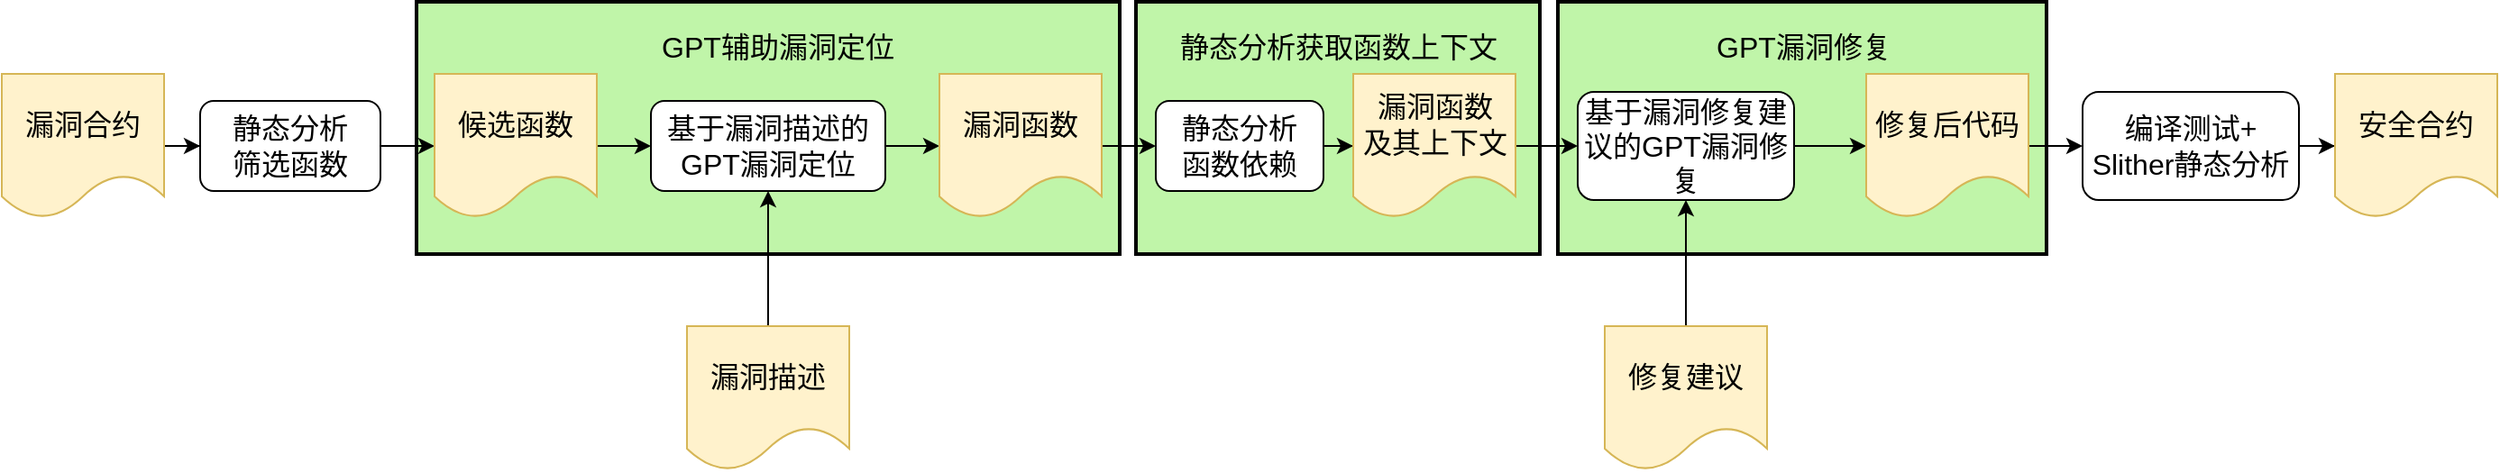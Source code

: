 <mxfile version="22.1.7" type="github">
  <diagram name="Page-1" id="74b105a0-9070-1c63-61bc-23e55f88626e">
    <mxGraphModel dx="2026" dy="1119" grid="1" gridSize="10" guides="1" tooltips="1" connect="1" arrows="1" fold="1" page="1" pageScale="1.5" pageWidth="1169" pageHeight="826" background="none" math="0" shadow="0">
      <root>
        <mxCell id="0" style=";html=1;" />
        <mxCell id="1" style=";html=1;" parent="0" />
        <mxCell id="xge9RJX2xyidE2T6I-6I-63" value="" style="strokeWidth=2;dashed=0;align=center;fontSize=16;shape=rect;fillColor=#c0f5a9;verticalLabelPosition=bottom;verticalAlign=top;html=1;" vertex="1" parent="1">
          <mxGeometry x="1030" y="100" width="271" height="140" as="geometry" />
        </mxCell>
        <mxCell id="xge9RJX2xyidE2T6I-6I-61" value="" style="strokeWidth=2;dashed=0;align=center;fontSize=16;shape=rect;fillColor=#c0f5a9;verticalLabelPosition=bottom;verticalAlign=top;html=1;" vertex="1" parent="1">
          <mxGeometry x="796" y="100" width="224" height="140" as="geometry" />
        </mxCell>
        <mxCell id="xge9RJX2xyidE2T6I-6I-27" value="" style="strokeWidth=2;dashed=0;align=center;fontSize=16;shape=rect;fillColor=#c0f5a9;verticalLabelPosition=bottom;verticalAlign=top;html=1;" vertex="1" parent="1">
          <mxGeometry x="397" y="100" width="390" height="140" as="geometry" />
        </mxCell>
        <mxCell id="xge9RJX2xyidE2T6I-6I-19" value="" style="edgeStyle=orthogonalEdgeStyle;rounded=0;orthogonalLoop=1;jettySize=auto;html=1;entryX=0;entryY=0.5;entryDx=0;entryDy=0;fontSize=16;" edge="1" parent="1" source="xge9RJX2xyidE2T6I-6I-1" target="xge9RJX2xyidE2T6I-6I-18">
          <mxGeometry relative="1" as="geometry" />
        </mxCell>
        <mxCell id="xge9RJX2xyidE2T6I-6I-1" value="漏洞合约" style="shape=document;whiteSpace=wrap;html=1;boundedLbl=1;fillColor=#fff2cc;strokeColor=#d6b656;fontSize=16;" vertex="1" parent="1">
          <mxGeometry x="167" y="140" width="90" height="80" as="geometry" />
        </mxCell>
        <mxCell id="xge9RJX2xyidE2T6I-6I-20" value="" style="edgeStyle=orthogonalEdgeStyle;rounded=0;orthogonalLoop=1;jettySize=auto;html=1;entryX=0;entryY=0.5;entryDx=0;entryDy=0;fontSize=16;" edge="1" parent="1" source="xge9RJX2xyidE2T6I-6I-18" target="xge9RJX2xyidE2T6I-6I-24">
          <mxGeometry relative="1" as="geometry">
            <mxPoint x="397" y="180" as="targetPoint" />
          </mxGeometry>
        </mxCell>
        <mxCell id="xge9RJX2xyidE2T6I-6I-18" value="静态分析&lt;br style=&quot;font-size: 16px;&quot;&gt;筛选函数" style="rounded=1;whiteSpace=wrap;html=1;flipV=1;fontSize=16;" vertex="1" parent="1">
          <mxGeometry x="277" y="155" width="100" height="50" as="geometry" />
        </mxCell>
        <mxCell id="xge9RJX2xyidE2T6I-6I-37" value="" style="edgeStyle=orthogonalEdgeStyle;rounded=0;orthogonalLoop=1;jettySize=auto;html=1;fontSize=16;" edge="1" parent="1" source="xge9RJX2xyidE2T6I-6I-24" target="xge9RJX2xyidE2T6I-6I-33">
          <mxGeometry relative="1" as="geometry" />
        </mxCell>
        <mxCell id="xge9RJX2xyidE2T6I-6I-24" value="候选函数" style="shape=document;whiteSpace=wrap;html=1;boundedLbl=1;fillColor=#fff2cc;strokeColor=#d6b656;fontSize=16;" vertex="1" parent="1">
          <mxGeometry x="407" y="140" width="90" height="80" as="geometry" />
        </mxCell>
        <mxCell id="xge9RJX2xyidE2T6I-6I-28" value="GPT辅助漏洞定位" style="text;html=1;align=center;verticalAlign=middle;resizable=0;points=[];autosize=1;strokeColor=none;fillColor=none;fontSize=16;" vertex="1" parent="1">
          <mxGeometry x="522" y="110" width="150" height="30" as="geometry" />
        </mxCell>
        <mxCell id="xge9RJX2xyidE2T6I-6I-41" style="edgeStyle=orthogonalEdgeStyle;rounded=0;orthogonalLoop=1;jettySize=auto;html=1;exitX=1;exitY=0.5;exitDx=0;exitDy=0;fontSize=16;" edge="1" parent="1" source="xge9RJX2xyidE2T6I-6I-33" target="xge9RJX2xyidE2T6I-6I-39">
          <mxGeometry relative="1" as="geometry" />
        </mxCell>
        <mxCell id="xge9RJX2xyidE2T6I-6I-33" value="基于漏洞描述的&lt;br style=&quot;font-size: 16px;&quot;&gt;GPT漏洞定位" style="rounded=1;whiteSpace=wrap;html=1;flipV=1;fontSize=16;" vertex="1" parent="1">
          <mxGeometry x="527" y="155" width="130" height="50" as="geometry" />
        </mxCell>
        <mxCell id="xge9RJX2xyidE2T6I-6I-45" value="" style="edgeStyle=orthogonalEdgeStyle;rounded=0;orthogonalLoop=1;jettySize=auto;html=1;fontSize=16;" edge="1" parent="1" source="xge9RJX2xyidE2T6I-6I-38" target="xge9RJX2xyidE2T6I-6I-44">
          <mxGeometry relative="1" as="geometry" />
        </mxCell>
        <mxCell id="xge9RJX2xyidE2T6I-6I-38" value="静态分析&lt;br style=&quot;font-size: 16px;&quot;&gt;函数依赖" style="rounded=1;whiteSpace=wrap;html=1;flipV=1;fontSize=16;" vertex="1" parent="1">
          <mxGeometry x="807" y="155" width="93" height="50" as="geometry" />
        </mxCell>
        <mxCell id="xge9RJX2xyidE2T6I-6I-42" value="" style="edgeStyle=orthogonalEdgeStyle;rounded=0;orthogonalLoop=1;jettySize=auto;html=1;fontSize=16;" edge="1" parent="1" source="xge9RJX2xyidE2T6I-6I-39" target="xge9RJX2xyidE2T6I-6I-38">
          <mxGeometry relative="1" as="geometry" />
        </mxCell>
        <mxCell id="xge9RJX2xyidE2T6I-6I-39" value="漏洞函数" style="shape=document;whiteSpace=wrap;html=1;boundedLbl=1;fillColor=#fff2cc;strokeColor=#d6b656;fontSize=16;" vertex="1" parent="1">
          <mxGeometry x="687" y="140" width="90" height="80" as="geometry" />
        </mxCell>
        <mxCell id="xge9RJX2xyidE2T6I-6I-53" value="" style="edgeStyle=orthogonalEdgeStyle;rounded=0;orthogonalLoop=1;jettySize=auto;html=1;fontSize=16;" edge="1" parent="1" source="xge9RJX2xyidE2T6I-6I-44" target="xge9RJX2xyidE2T6I-6I-52">
          <mxGeometry relative="1" as="geometry" />
        </mxCell>
        <mxCell id="xge9RJX2xyidE2T6I-6I-44" value="漏洞函数&lt;br style=&quot;font-size: 16px;&quot;&gt;及其上下文" style="shape=document;whiteSpace=wrap;html=1;boundedLbl=1;fillColor=#fff2cc;strokeColor=#d6b656;fontSize=16;" vertex="1" parent="1">
          <mxGeometry x="916.5" y="140" width="90" height="80" as="geometry" />
        </mxCell>
        <mxCell id="xge9RJX2xyidE2T6I-6I-49" value="" style="edgeStyle=orthogonalEdgeStyle;rounded=0;orthogonalLoop=1;jettySize=auto;html=1;fontSize=16;" edge="1" parent="1" source="xge9RJX2xyidE2T6I-6I-48" target="xge9RJX2xyidE2T6I-6I-33">
          <mxGeometry relative="1" as="geometry" />
        </mxCell>
        <mxCell id="xge9RJX2xyidE2T6I-6I-48" value="漏洞描述" style="shape=document;whiteSpace=wrap;html=1;boundedLbl=1;fillColor=#fff2cc;strokeColor=#d6b656;fontSize=16;" vertex="1" parent="1">
          <mxGeometry x="547" y="280" width="90" height="80" as="geometry" />
        </mxCell>
        <mxCell id="xge9RJX2xyidE2T6I-6I-51" value="" style="edgeStyle=orthogonalEdgeStyle;rounded=0;orthogonalLoop=1;jettySize=auto;html=1;entryX=0.5;entryY=1;entryDx=0;entryDy=0;fontSize=16;" edge="1" parent="1" source="xge9RJX2xyidE2T6I-6I-50" target="xge9RJX2xyidE2T6I-6I-52">
          <mxGeometry relative="1" as="geometry" />
        </mxCell>
        <mxCell id="xge9RJX2xyidE2T6I-6I-50" value="修复建议" style="shape=document;whiteSpace=wrap;html=1;boundedLbl=1;fillColor=#fff2cc;strokeColor=#d6b656;fontSize=16;" vertex="1" parent="1">
          <mxGeometry x="1056" y="280" width="90" height="80" as="geometry" />
        </mxCell>
        <mxCell id="xge9RJX2xyidE2T6I-6I-55" value="" style="edgeStyle=orthogonalEdgeStyle;rounded=0;orthogonalLoop=1;jettySize=auto;html=1;entryX=0;entryY=0.5;entryDx=0;entryDy=0;fontSize=16;" edge="1" parent="1" source="xge9RJX2xyidE2T6I-6I-52" target="xge9RJX2xyidE2T6I-6I-56">
          <mxGeometry relative="1" as="geometry">
            <mxPoint x="1201" y="180" as="targetPoint" />
          </mxGeometry>
        </mxCell>
        <mxCell id="xge9RJX2xyidE2T6I-6I-52" value="基于漏洞修复建议的GPT漏洞修复" style="rounded=1;whiteSpace=wrap;html=1;fontSize=16;" vertex="1" parent="1">
          <mxGeometry x="1041" y="150" width="120" height="60" as="geometry" />
        </mxCell>
        <mxCell id="xge9RJX2xyidE2T6I-6I-58" value="" style="edgeStyle=orthogonalEdgeStyle;rounded=0;orthogonalLoop=1;jettySize=auto;html=1;fontSize=16;" edge="1" parent="1" source="xge9RJX2xyidE2T6I-6I-56" target="xge9RJX2xyidE2T6I-6I-57">
          <mxGeometry relative="1" as="geometry" />
        </mxCell>
        <mxCell id="xge9RJX2xyidE2T6I-6I-56" value="修复后代码" style="shape=document;whiteSpace=wrap;html=1;boundedLbl=1;fillColor=#fff2cc;strokeColor=#d6b656;fontSize=16;" vertex="1" parent="1">
          <mxGeometry x="1201" y="140" width="90" height="80" as="geometry" />
        </mxCell>
        <mxCell id="xge9RJX2xyidE2T6I-6I-60" value="" style="edgeStyle=orthogonalEdgeStyle;rounded=0;orthogonalLoop=1;jettySize=auto;html=1;fontSize=16;" edge="1" parent="1" source="xge9RJX2xyidE2T6I-6I-57" target="xge9RJX2xyidE2T6I-6I-59">
          <mxGeometry relative="1" as="geometry" />
        </mxCell>
        <mxCell id="xge9RJX2xyidE2T6I-6I-57" value="编译测试+&lt;br style=&quot;font-size: 16px;&quot;&gt;Slither静态分析" style="rounded=1;whiteSpace=wrap;html=1;fontSize=16;" vertex="1" parent="1">
          <mxGeometry x="1321" y="150" width="120" height="60" as="geometry" />
        </mxCell>
        <mxCell id="xge9RJX2xyidE2T6I-6I-59" value="安全合约" style="shape=document;whiteSpace=wrap;html=1;boundedLbl=1;fillColor=#fff2cc;strokeColor=#d6b656;fontSize=16;" vertex="1" parent="1">
          <mxGeometry x="1461" y="140" width="90" height="80" as="geometry" />
        </mxCell>
        <mxCell id="xge9RJX2xyidE2T6I-6I-62" value="静态分析获取函数上下文" style="text;html=1;align=center;verticalAlign=middle;resizable=0;points=[];autosize=1;strokeColor=none;fillColor=none;fontSize=16;" vertex="1" parent="1">
          <mxGeometry x="808" y="110" width="200" height="30" as="geometry" />
        </mxCell>
        <mxCell id="xge9RJX2xyidE2T6I-6I-64" value="GPT漏洞修复" style="text;html=1;align=center;verticalAlign=middle;resizable=0;points=[];autosize=1;strokeColor=none;fillColor=none;fontSize=16;" vertex="1" parent="1">
          <mxGeometry x="1105.5" y="110" width="120" height="30" as="geometry" />
        </mxCell>
      </root>
    </mxGraphModel>
  </diagram>
</mxfile>
